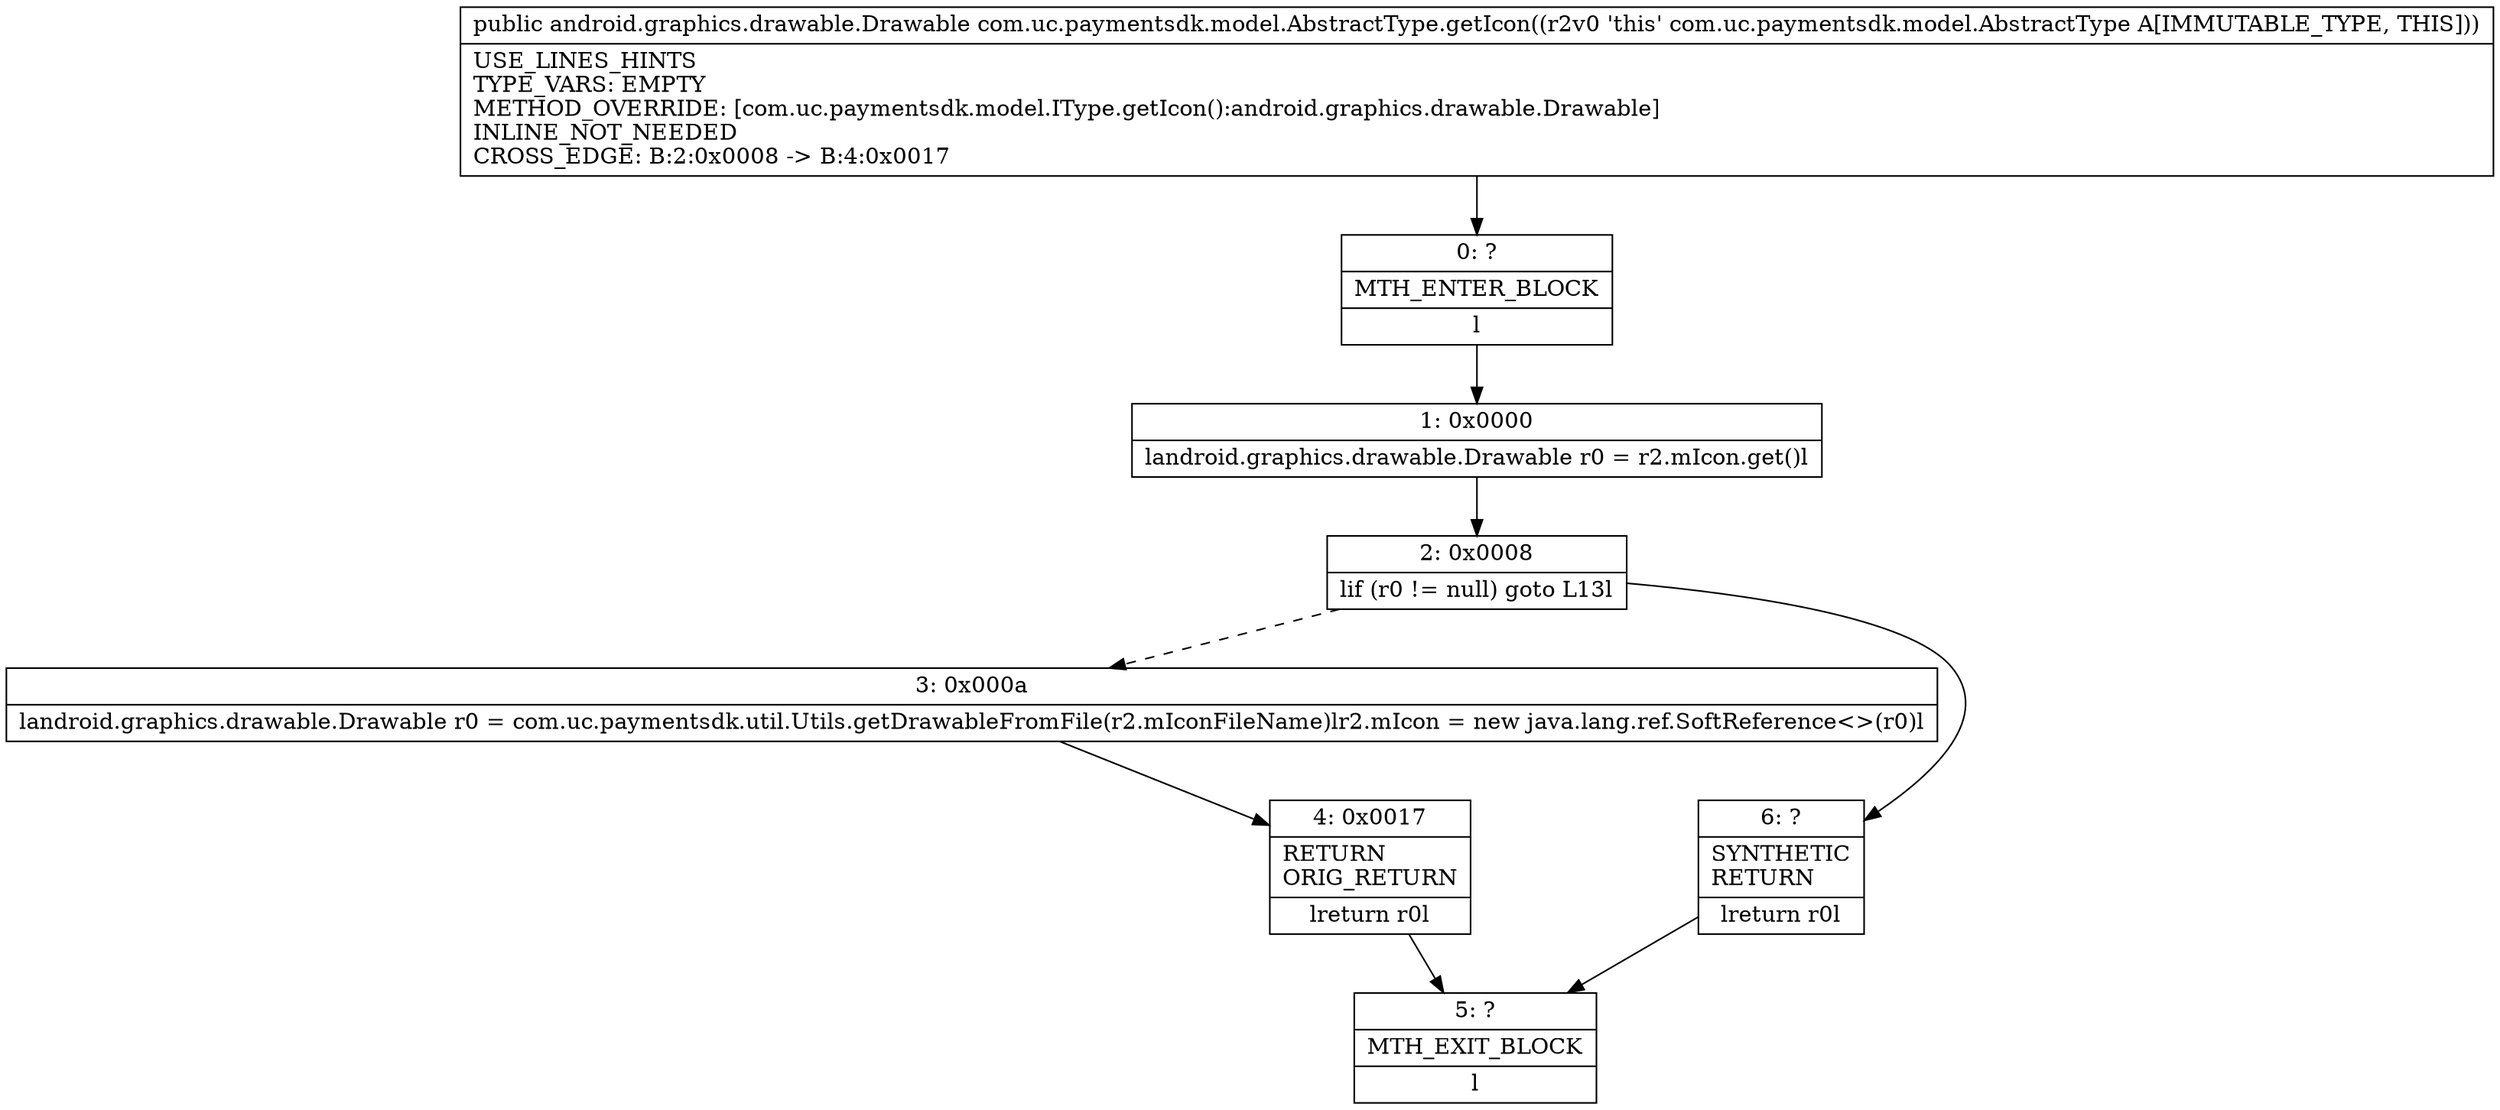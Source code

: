digraph "CFG forcom.uc.paymentsdk.model.AbstractType.getIcon()Landroid\/graphics\/drawable\/Drawable;" {
Node_0 [shape=record,label="{0\:\ ?|MTH_ENTER_BLOCK\l|l}"];
Node_1 [shape=record,label="{1\:\ 0x0000|landroid.graphics.drawable.Drawable r0 = r2.mIcon.get()l}"];
Node_2 [shape=record,label="{2\:\ 0x0008|lif (r0 != null) goto L13l}"];
Node_3 [shape=record,label="{3\:\ 0x000a|landroid.graphics.drawable.Drawable r0 = com.uc.paymentsdk.util.Utils.getDrawableFromFile(r2.mIconFileName)lr2.mIcon = new java.lang.ref.SoftReference\<\>(r0)l}"];
Node_4 [shape=record,label="{4\:\ 0x0017|RETURN\lORIG_RETURN\l|lreturn r0l}"];
Node_5 [shape=record,label="{5\:\ ?|MTH_EXIT_BLOCK\l|l}"];
Node_6 [shape=record,label="{6\:\ ?|SYNTHETIC\lRETURN\l|lreturn r0l}"];
MethodNode[shape=record,label="{public android.graphics.drawable.Drawable com.uc.paymentsdk.model.AbstractType.getIcon((r2v0 'this' com.uc.paymentsdk.model.AbstractType A[IMMUTABLE_TYPE, THIS]))  | USE_LINES_HINTS\lTYPE_VARS: EMPTY\lMETHOD_OVERRIDE: [com.uc.paymentsdk.model.IType.getIcon():android.graphics.drawable.Drawable]\lINLINE_NOT_NEEDED\lCROSS_EDGE: B:2:0x0008 \-\> B:4:0x0017\l}"];
MethodNode -> Node_0;
Node_0 -> Node_1;
Node_1 -> Node_2;
Node_2 -> Node_3[style=dashed];
Node_2 -> Node_6;
Node_3 -> Node_4;
Node_4 -> Node_5;
Node_6 -> Node_5;
}

